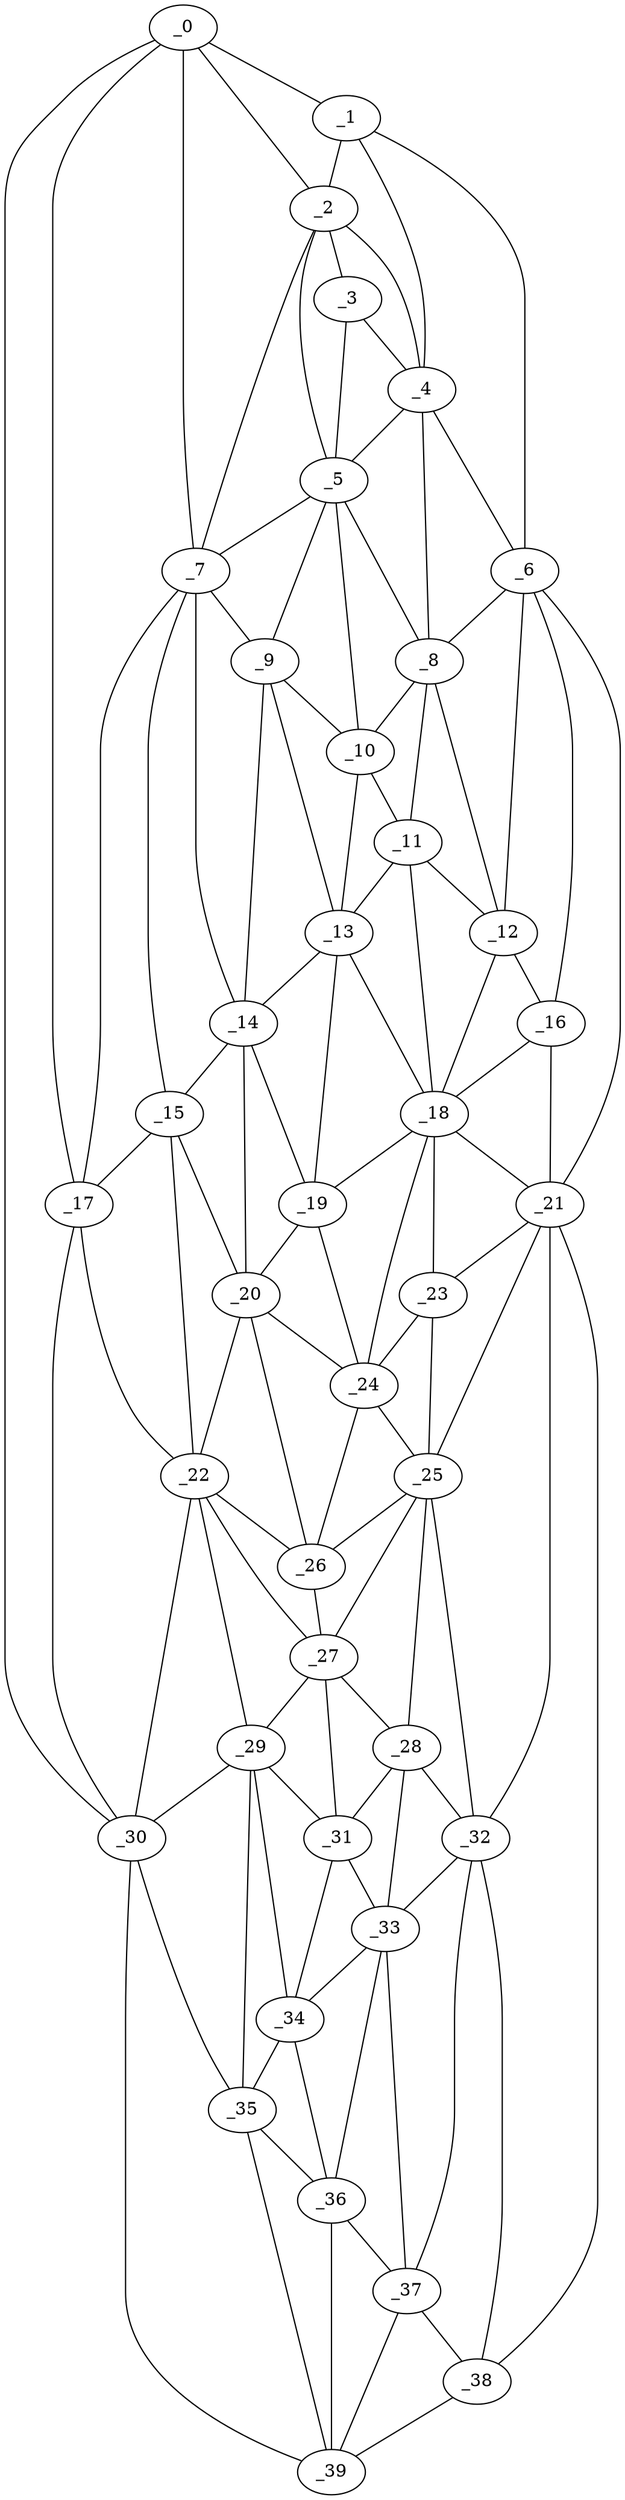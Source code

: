 graph "obj1__215.gxl" {
	_0	 [x=4,
		y=70];
	_1	 [x=5,
		y=55];
	_0 -- _1	 [valence=1];
	_2	 [x=23,
		y=53];
	_0 -- _2	 [valence=2];
	_7	 [x=42,
		y=73];
	_0 -- _7	 [valence=2];
	_17	 [x=61,
		y=83];
	_0 -- _17	 [valence=2];
	_30	 [x=94,
		y=91];
	_0 -- _30	 [valence=1];
	_1 -- _2	 [valence=1];
	_4	 [x=32,
		y=45];
	_1 -- _4	 [valence=2];
	_6	 [x=42,
		y=36];
	_1 -- _6	 [valence=1];
	_3	 [x=28,
		y=52];
	_2 -- _3	 [valence=2];
	_2 -- _4	 [valence=2];
	_5	 [x=34,
		y=56];
	_2 -- _5	 [valence=2];
	_2 -- _7	 [valence=1];
	_3 -- _4	 [valence=1];
	_3 -- _5	 [valence=2];
	_4 -- _5	 [valence=2];
	_4 -- _6	 [valence=1];
	_8	 [x=43,
		y=49];
	_4 -- _8	 [valence=2];
	_5 -- _7	 [valence=2];
	_5 -- _8	 [valence=2];
	_9	 [x=44,
		y=70];
	_5 -- _9	 [valence=1];
	_10	 [x=45,
		y=60];
	_5 -- _10	 [valence=2];
	_6 -- _8	 [valence=2];
	_12	 [x=53,
		y=44];
	_6 -- _12	 [valence=1];
	_16	 [x=61,
		y=41];
	_6 -- _16	 [valence=1];
	_21	 [x=70,
		y=42];
	_6 -- _21	 [valence=1];
	_7 -- _9	 [valence=1];
	_14	 [x=58,
		y=71];
	_7 -- _14	 [valence=2];
	_15	 [x=60,
		y=78];
	_7 -- _15	 [valence=2];
	_7 -- _17	 [valence=1];
	_8 -- _10	 [valence=1];
	_11	 [x=49,
		y=56];
	_8 -- _11	 [valence=2];
	_8 -- _12	 [valence=1];
	_9 -- _10	 [valence=2];
	_13	 [x=54,
		y=61];
	_9 -- _13	 [valence=1];
	_9 -- _14	 [valence=2];
	_10 -- _11	 [valence=2];
	_10 -- _13	 [valence=2];
	_11 -- _12	 [valence=2];
	_11 -- _13	 [valence=2];
	_18	 [x=63,
		y=53];
	_11 -- _18	 [valence=1];
	_12 -- _16	 [valence=1];
	_12 -- _18	 [valence=2];
	_13 -- _14	 [valence=1];
	_13 -- _18	 [valence=2];
	_19	 [x=63,
		y=63];
	_13 -- _19	 [valence=2];
	_14 -- _15	 [valence=1];
	_14 -- _19	 [valence=2];
	_20	 [x=67,
		y=66];
	_14 -- _20	 [valence=2];
	_15 -- _17	 [valence=2];
	_15 -- _20	 [valence=2];
	_22	 [x=71,
		y=79];
	_15 -- _22	 [valence=2];
	_16 -- _18	 [valence=2];
	_16 -- _21	 [valence=2];
	_17 -- _22	 [valence=1];
	_17 -- _30	 [valence=1];
	_18 -- _19	 [valence=1];
	_18 -- _21	 [valence=1];
	_23	 [x=72,
		y=53];
	_18 -- _23	 [valence=1];
	_24	 [x=73,
		y=61];
	_18 -- _24	 [valence=2];
	_19 -- _20	 [valence=2];
	_19 -- _24	 [valence=2];
	_20 -- _22	 [valence=2];
	_20 -- _24	 [valence=2];
	_26	 [x=78,
		y=68];
	_20 -- _26	 [valence=2];
	_21 -- _23	 [valence=2];
	_25	 [x=77,
		y=58];
	_21 -- _25	 [valence=2];
	_32	 [x=101,
		y=50];
	_21 -- _32	 [valence=2];
	_38	 [x=126,
		y=56];
	_21 -- _38	 [valence=1];
	_22 -- _26	 [valence=2];
	_27	 [x=84,
		y=68];
	_22 -- _27	 [valence=1];
	_29	 [x=94,
		y=78];
	_22 -- _29	 [valence=2];
	_22 -- _30	 [valence=1];
	_23 -- _24	 [valence=2];
	_23 -- _25	 [valence=1];
	_24 -- _25	 [valence=2];
	_24 -- _26	 [valence=2];
	_25 -- _26	 [valence=2];
	_25 -- _27	 [valence=2];
	_28	 [x=89,
		y=61];
	_25 -- _28	 [valence=2];
	_25 -- _32	 [valence=2];
	_26 -- _27	 [valence=1];
	_27 -- _28	 [valence=1];
	_27 -- _29	 [valence=2];
	_31	 [x=96,
		y=66];
	_27 -- _31	 [valence=1];
	_28 -- _31	 [valence=1];
	_28 -- _32	 [valence=1];
	_33	 [x=104,
		y=62];
	_28 -- _33	 [valence=2];
	_29 -- _30	 [valence=2];
	_29 -- _31	 [valence=2];
	_34	 [x=108,
		y=71];
	_29 -- _34	 [valence=2];
	_35	 [x=110,
		y=80];
	_29 -- _35	 [valence=2];
	_30 -- _35	 [valence=2];
	_39	 [x=126,
		y=71];
	_30 -- _39	 [valence=1];
	_31 -- _33	 [valence=2];
	_31 -- _34	 [valence=1];
	_32 -- _33	 [valence=1];
	_37	 [x=115,
		y=59];
	_32 -- _37	 [valence=2];
	_32 -- _38	 [valence=2];
	_33 -- _34	 [valence=2];
	_36	 [x=114,
		y=68];
	_33 -- _36	 [valence=1];
	_33 -- _37	 [valence=2];
	_34 -- _35	 [valence=2];
	_34 -- _36	 [valence=2];
	_35 -- _36	 [valence=2];
	_35 -- _39	 [valence=1];
	_36 -- _37	 [valence=2];
	_36 -- _39	 [valence=2];
	_37 -- _38	 [valence=2];
	_37 -- _39	 [valence=1];
	_38 -- _39	 [valence=1];
}
